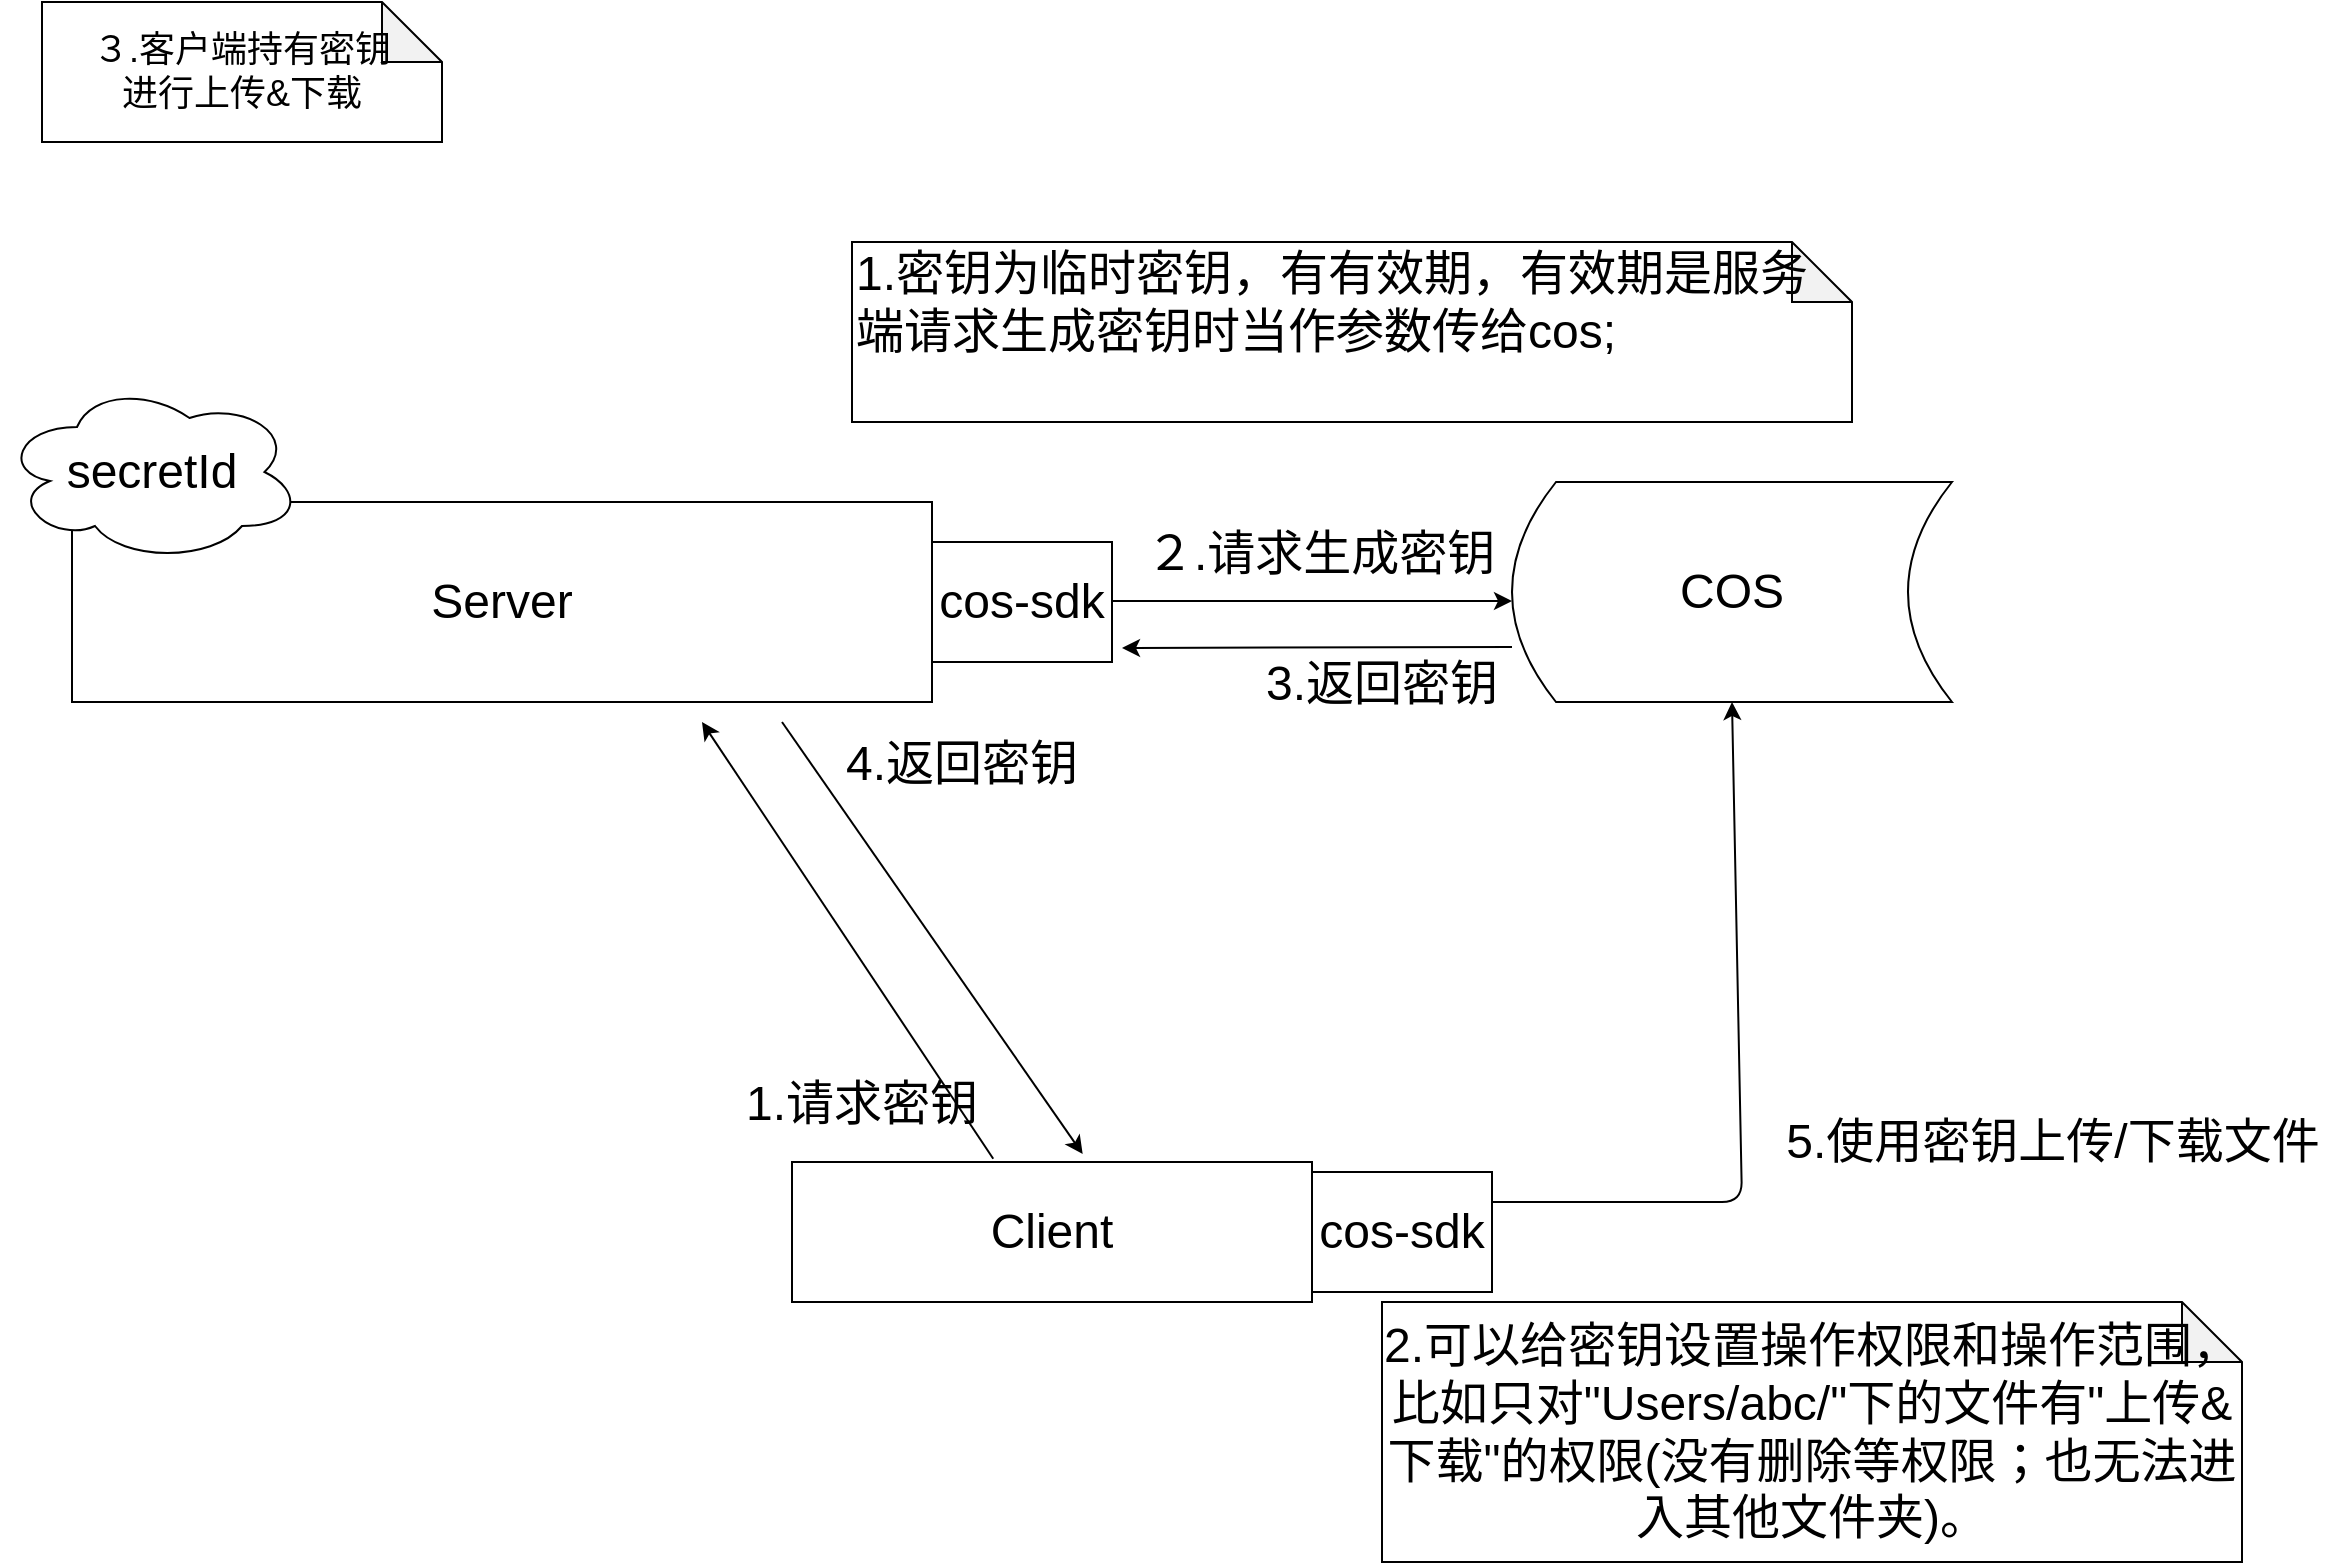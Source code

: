 <mxfile version="13.1.3" type="github">
  <diagram name="Page-1" id="5f0bae14-7c28-e335-631c-24af17079c00">
    <mxGraphModel dx="2258" dy="672" grid="1" gridSize="10" guides="1" tooltips="1" connect="1" arrows="1" fold="1" page="1" pageScale="1" pageWidth="1100" pageHeight="850" background="#ffffff" math="0" shadow="0">
      <root>
        <mxCell id="0" />
        <mxCell id="1" parent="0" />
        <mxCell id="2BbbxaQr6hZSvzHqME9C-2" value="&lt;font style=&quot;font-size: 24px&quot;&gt;Server&lt;/font&gt;" style="rounded=0;whiteSpace=wrap;html=1;" parent="1" vertex="1">
          <mxGeometry x="25" y="260" width="430" height="100" as="geometry" />
        </mxCell>
        <mxCell id="2BbbxaQr6hZSvzHqME9C-3" value="&lt;font style=&quot;font-size: 24px&quot;&gt;Client&lt;/font&gt;" style="rounded=0;whiteSpace=wrap;html=1;" parent="1" vertex="1">
          <mxGeometry x="385" y="590" width="260" height="70" as="geometry" />
        </mxCell>
        <mxCell id="2BbbxaQr6hZSvzHqME9C-6" value="&lt;font style=&quot;font-size: 24px&quot;&gt;COS&lt;/font&gt;" style="shape=dataStorage;whiteSpace=wrap;html=1;" parent="1" vertex="1">
          <mxGeometry x="745" y="250" width="220" height="110" as="geometry" />
        </mxCell>
        <mxCell id="2BbbxaQr6hZSvzHqME9C-18" value="" style="endArrow=classic;html=1;" parent="1" edge="1">
          <mxGeometry width="50" height="50" relative="1" as="geometry">
            <mxPoint x="545" y="309.5" as="sourcePoint" />
            <mxPoint x="745" y="309.5" as="targetPoint" />
            <Array as="points">
              <mxPoint x="685" y="309.5" />
            </Array>
          </mxGeometry>
        </mxCell>
        <mxCell id="2BbbxaQr6hZSvzHqME9C-30" value="&lt;span style=&quot;text-align: center&quot;&gt;&lt;font style=&quot;font-size: 24px&quot;&gt;1.请求密钥&lt;/font&gt;&lt;/span&gt;" style="text;whiteSpace=wrap;html=1;" parent="1" vertex="1">
          <mxGeometry x="360" y="540" width="210" height="80" as="geometry" />
        </mxCell>
        <mxCell id="2BbbxaQr6hZSvzHqME9C-35" value="&lt;font style=&quot;font-size: 18px&quot;&gt;３.客户端持有密钥&lt;br&gt;进行上传&amp;amp;下载&lt;br&gt;&lt;/font&gt;" style="shape=note;whiteSpace=wrap;html=1;backgroundOutline=1;darkOpacity=0.05;" parent="1" vertex="1">
          <mxGeometry x="10" y="10" width="200" height="70" as="geometry" />
        </mxCell>
        <mxCell id="sp5xluREkhG6h_Tq_4LH-2" value="&lt;font style=&quot;font-size: 24px&quot;&gt;secretId&lt;/font&gt;" style="ellipse;shape=cloud;whiteSpace=wrap;html=1;" parent="1" vertex="1">
          <mxGeometry x="-10" y="200" width="150" height="90" as="geometry" />
        </mxCell>
        <mxCell id="sp5xluREkhG6h_Tq_4LH-4" value="&lt;font style=&quot;font-size: 24px&quot;&gt;cos-sdk&lt;/font&gt;" style="rounded=0;whiteSpace=wrap;html=1;" parent="1" vertex="1">
          <mxGeometry x="455" y="280" width="90" height="60" as="geometry" />
        </mxCell>
        <mxCell id="zxILmdE_aTLb1eIWgR9r-1" value="" style="endArrow=classic;html=1;exitX=0;exitY=0.75;exitDx=0;exitDy=0;" parent="1" source="2BbbxaQr6hZSvzHqME9C-6" edge="1">
          <mxGeometry width="50" height="50" relative="1" as="geometry">
            <mxPoint x="490" y="410" as="sourcePoint" />
            <mxPoint x="550" y="333" as="targetPoint" />
          </mxGeometry>
        </mxCell>
        <mxCell id="zxILmdE_aTLb1eIWgR9r-2" value="" style="endArrow=classic;html=1;exitX=0.387;exitY=-0.023;exitDx=0;exitDy=0;exitPerimeter=0;" parent="1" source="2BbbxaQr6hZSvzHqME9C-3" edge="1">
          <mxGeometry width="50" height="50" relative="1" as="geometry">
            <mxPoint x="490" y="410" as="sourcePoint" />
            <mxPoint x="340" y="370" as="targetPoint" />
          </mxGeometry>
        </mxCell>
        <mxCell id="zxILmdE_aTLb1eIWgR9r-3" value="&lt;span style=&quot;text-align: center&quot;&gt;&lt;font style=&quot;font-size: 24px&quot;&gt;２.请求生成密钥&lt;/font&gt;&lt;/span&gt;" style="text;whiteSpace=wrap;html=1;" parent="1" vertex="1">
          <mxGeometry x="560" y="265" width="210" height="80" as="geometry" />
        </mxCell>
        <mxCell id="zxILmdE_aTLb1eIWgR9r-4" value="&lt;span style=&quot;text-align: center&quot;&gt;&lt;font style=&quot;font-size: 24px&quot;&gt;3.返回密钥&lt;/font&gt;&lt;/span&gt;" style="text;whiteSpace=wrap;html=1;" parent="1" vertex="1">
          <mxGeometry x="620" y="330" width="210" height="80" as="geometry" />
        </mxCell>
        <mxCell id="zxILmdE_aTLb1eIWgR9r-5" value="" style="endArrow=classic;html=1;entryX=0.559;entryY=-0.057;entryDx=0;entryDy=0;entryPerimeter=0;" parent="1" target="2BbbxaQr6hZSvzHqME9C-3" edge="1">
          <mxGeometry width="50" height="50" relative="1" as="geometry">
            <mxPoint x="380" y="370" as="sourcePoint" />
            <mxPoint x="590" y="580" as="targetPoint" />
          </mxGeometry>
        </mxCell>
        <mxCell id="zxILmdE_aTLb1eIWgR9r-6" value="&lt;span style=&quot;text-align: center&quot;&gt;&lt;font style=&quot;font-size: 24px&quot;&gt;4.返回密钥&lt;/font&gt;&lt;/span&gt;" style="text;whiteSpace=wrap;html=1;" parent="1" vertex="1">
          <mxGeometry x="410" y="370" width="210" height="80" as="geometry" />
        </mxCell>
        <mxCell id="Sv0P2uase_pLkztzvCiE-1" value="&lt;font style=&quot;font-size: 24px&quot;&gt;cos-sdk&lt;/font&gt;" style="rounded=0;whiteSpace=wrap;html=1;" parent="1" vertex="1">
          <mxGeometry x="645" y="595" width="90" height="60" as="geometry" />
        </mxCell>
        <mxCell id="Sv0P2uase_pLkztzvCiE-2" value="" style="endArrow=classic;html=1;exitX=1;exitY=0.25;exitDx=0;exitDy=0;entryX=0.5;entryY=1;entryDx=0;entryDy=0;" parent="1" source="Sv0P2uase_pLkztzvCiE-1" target="2BbbxaQr6hZSvzHqME9C-6" edge="1">
          <mxGeometry width="50" height="50" relative="1" as="geometry">
            <mxPoint x="440" y="460" as="sourcePoint" />
            <mxPoint x="490" y="410" as="targetPoint" />
            <Array as="points">
              <mxPoint x="860" y="610" />
            </Array>
          </mxGeometry>
        </mxCell>
        <mxCell id="Sv0P2uase_pLkztzvCiE-3" value="&lt;font style=&quot;font-size: 24px&quot;&gt;5.使用密钥上传/下载文件&lt;/font&gt;" style="text;html=1;align=center;verticalAlign=middle;resizable=0;points=[];autosize=1;" parent="1" vertex="1">
          <mxGeometry x="870" y="570" width="290" height="20" as="geometry" />
        </mxCell>
        <mxCell id="Sv0P2uase_pLkztzvCiE-4" value="&lt;font style=&quot;font-size: 24px&quot;&gt;1.密钥为临时密钥，有有效期，有效期是服务端请求生成密钥时当作参数传给cos;&lt;br&gt;&lt;br&gt;&lt;/font&gt;" style="shape=note;whiteSpace=wrap;html=1;backgroundOutline=1;darkOpacity=0.05;align=left;" parent="1" vertex="1">
          <mxGeometry x="415" y="130" width="500" height="90" as="geometry" />
        </mxCell>
        <mxCell id="Sv0P2uase_pLkztzvCiE-5" value="&lt;span style=&quot;font-size: 24px ; text-align: left&quot;&gt;2.可以给密钥设置操作权限和操作范围，比如只对&quot;Users/abc/&quot;下的文件有&quot;上传&amp;amp;下载&quot;的权限(没有删除等权限；也无法进入其他文件夹)。&lt;/span&gt;" style="shape=note;whiteSpace=wrap;html=1;backgroundOutline=1;darkOpacity=0.05;" parent="1" vertex="1">
          <mxGeometry x="680" y="660" width="430" height="130" as="geometry" />
        </mxCell>
      </root>
    </mxGraphModel>
  </diagram>
</mxfile>

